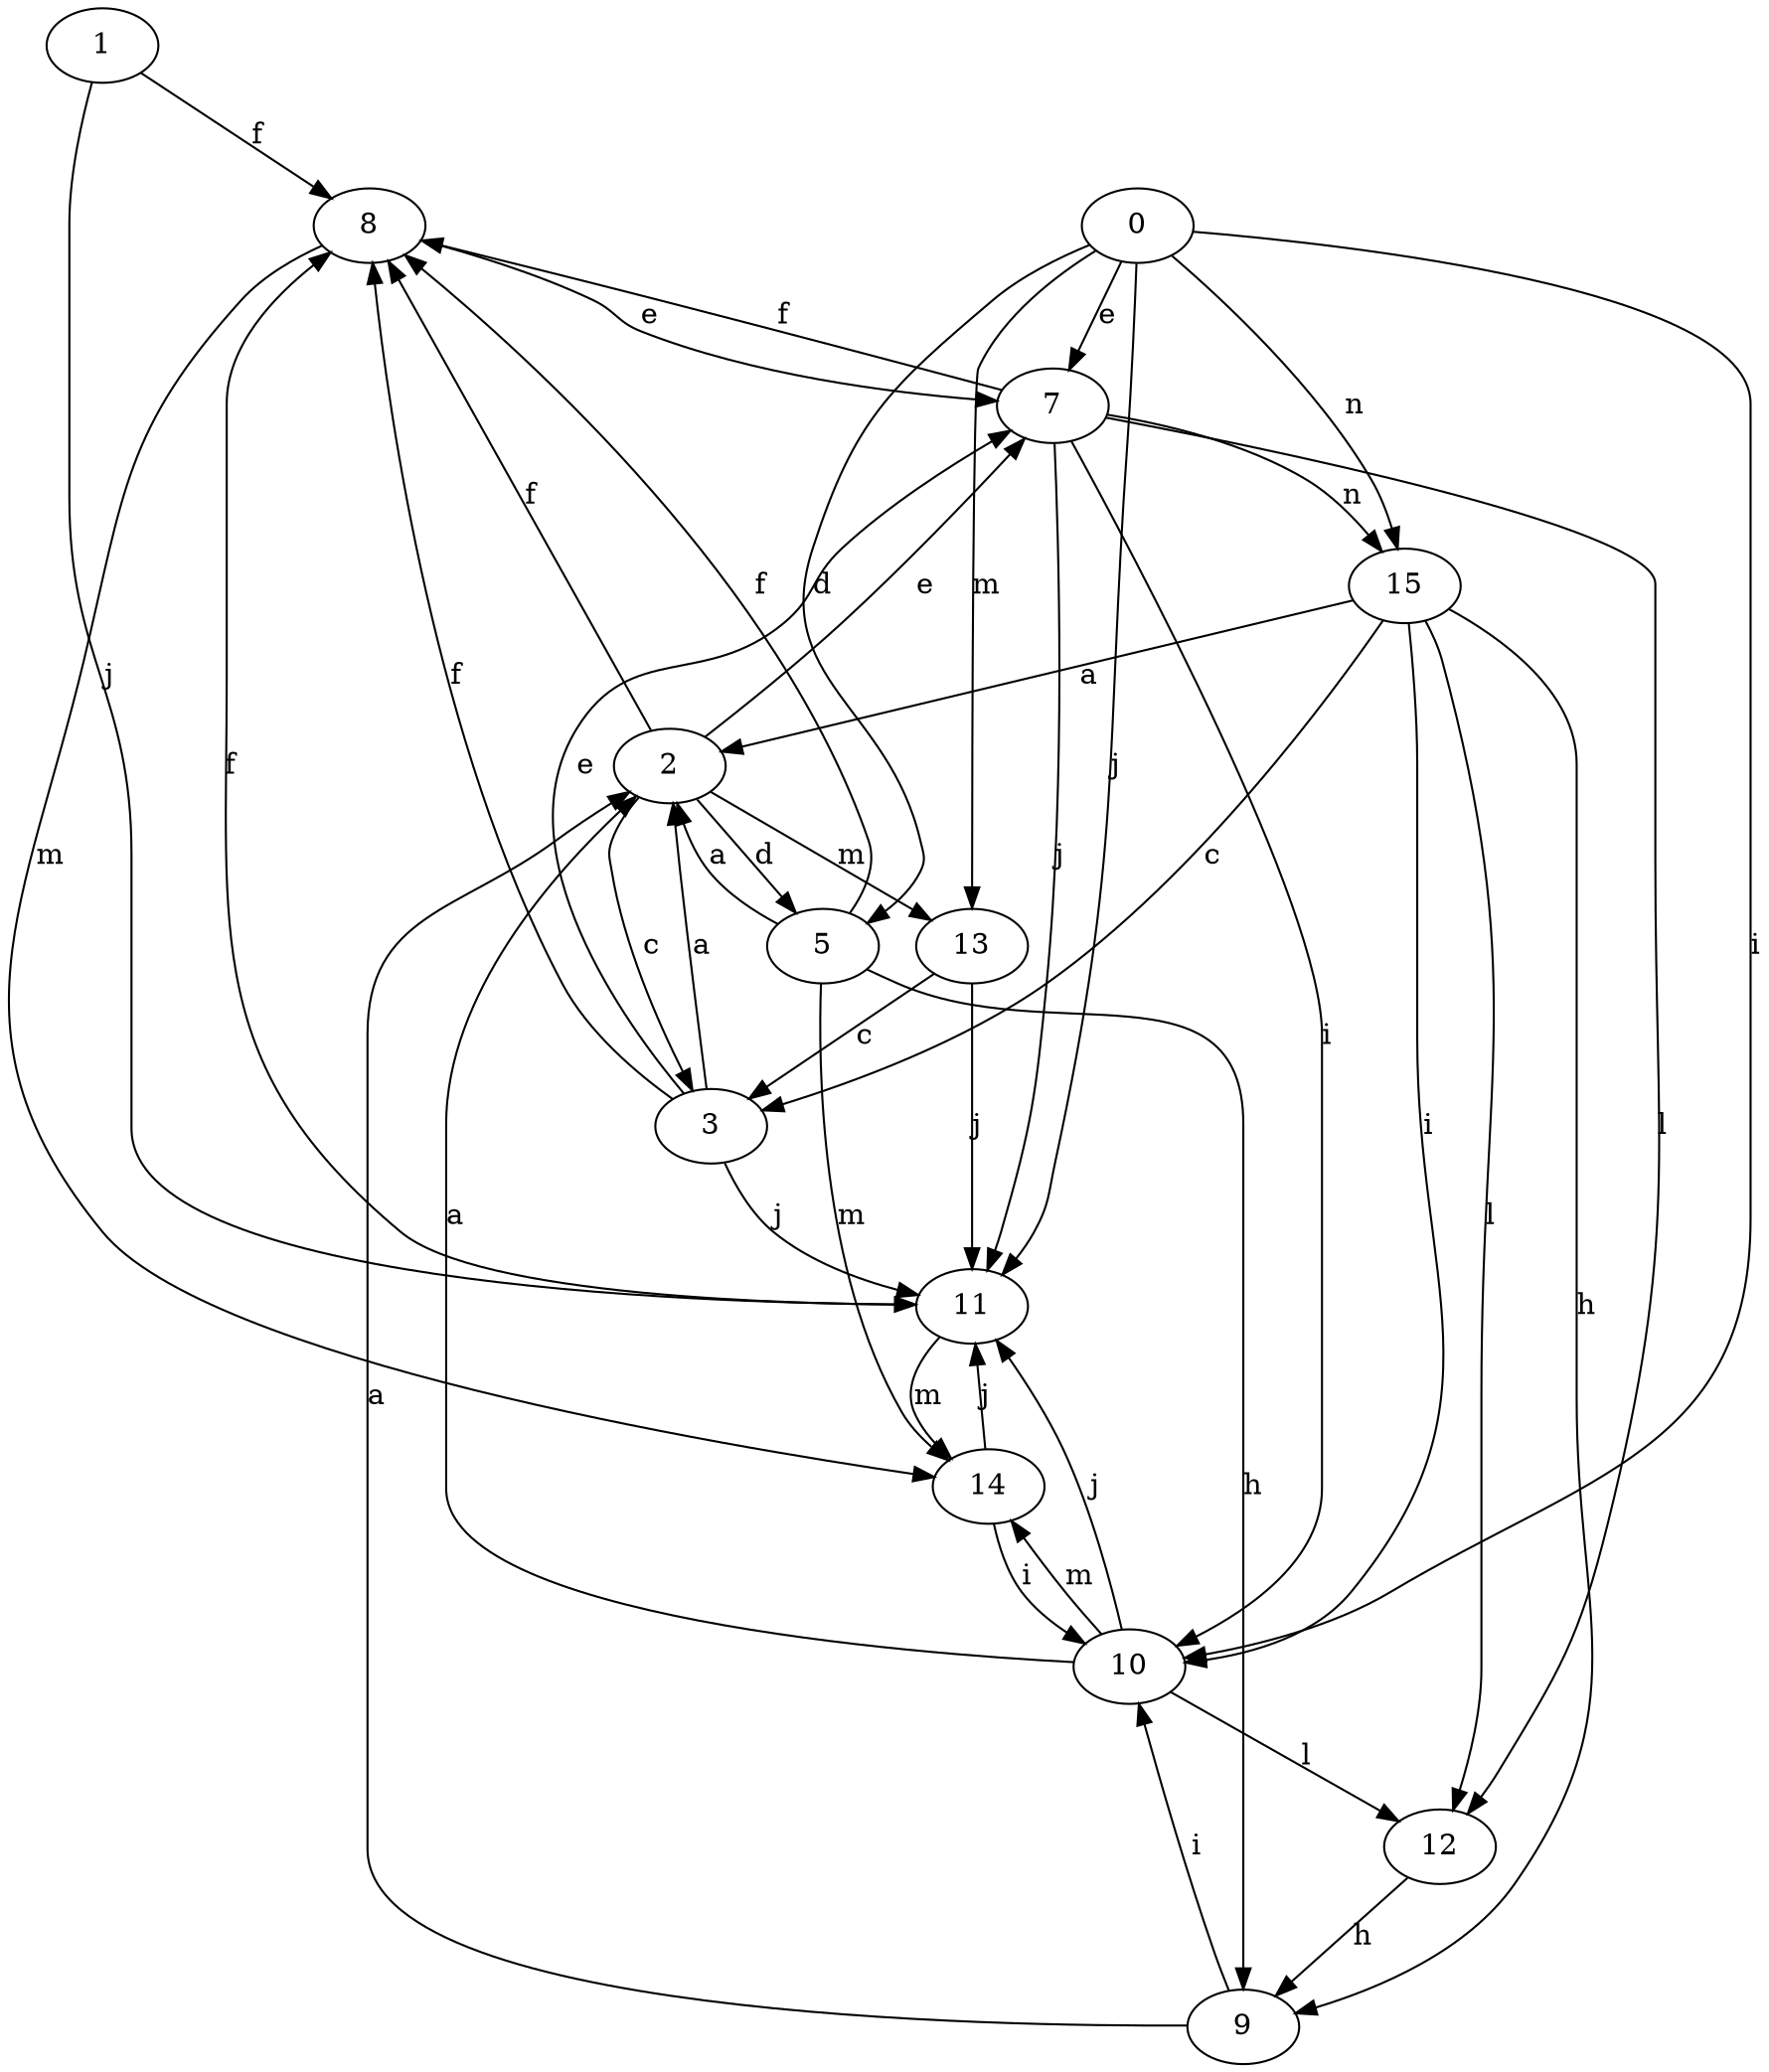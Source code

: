 strict digraph  {
1;
2;
3;
5;
7;
8;
9;
10;
11;
12;
13;
0;
14;
15;
1 -> 8  [label=f];
1 -> 11  [label=j];
2 -> 3  [label=c];
2 -> 5  [label=d];
2 -> 7  [label=e];
2 -> 8  [label=f];
2 -> 13  [label=m];
3 -> 2  [label=a];
3 -> 7  [label=e];
3 -> 8  [label=f];
3 -> 11  [label=j];
5 -> 2  [label=a];
5 -> 8  [label=f];
5 -> 9  [label=h];
5 -> 14  [label=m];
7 -> 8  [label=f];
7 -> 10  [label=i];
7 -> 11  [label=j];
7 -> 12  [label=l];
7 -> 15  [label=n];
8 -> 7  [label=e];
8 -> 14  [label=m];
9 -> 2  [label=a];
9 -> 10  [label=i];
10 -> 2  [label=a];
10 -> 11  [label=j];
10 -> 12  [label=l];
10 -> 14  [label=m];
11 -> 8  [label=f];
11 -> 14  [label=m];
12 -> 9  [label=h];
13 -> 3  [label=c];
13 -> 11  [label=j];
0 -> 5  [label=d];
0 -> 7  [label=e];
0 -> 10  [label=i];
0 -> 11  [label=j];
0 -> 13  [label=m];
0 -> 15  [label=n];
14 -> 10  [label=i];
14 -> 11  [label=j];
15 -> 2  [label=a];
15 -> 3  [label=c];
15 -> 9  [label=h];
15 -> 10  [label=i];
15 -> 12  [label=l];
}
